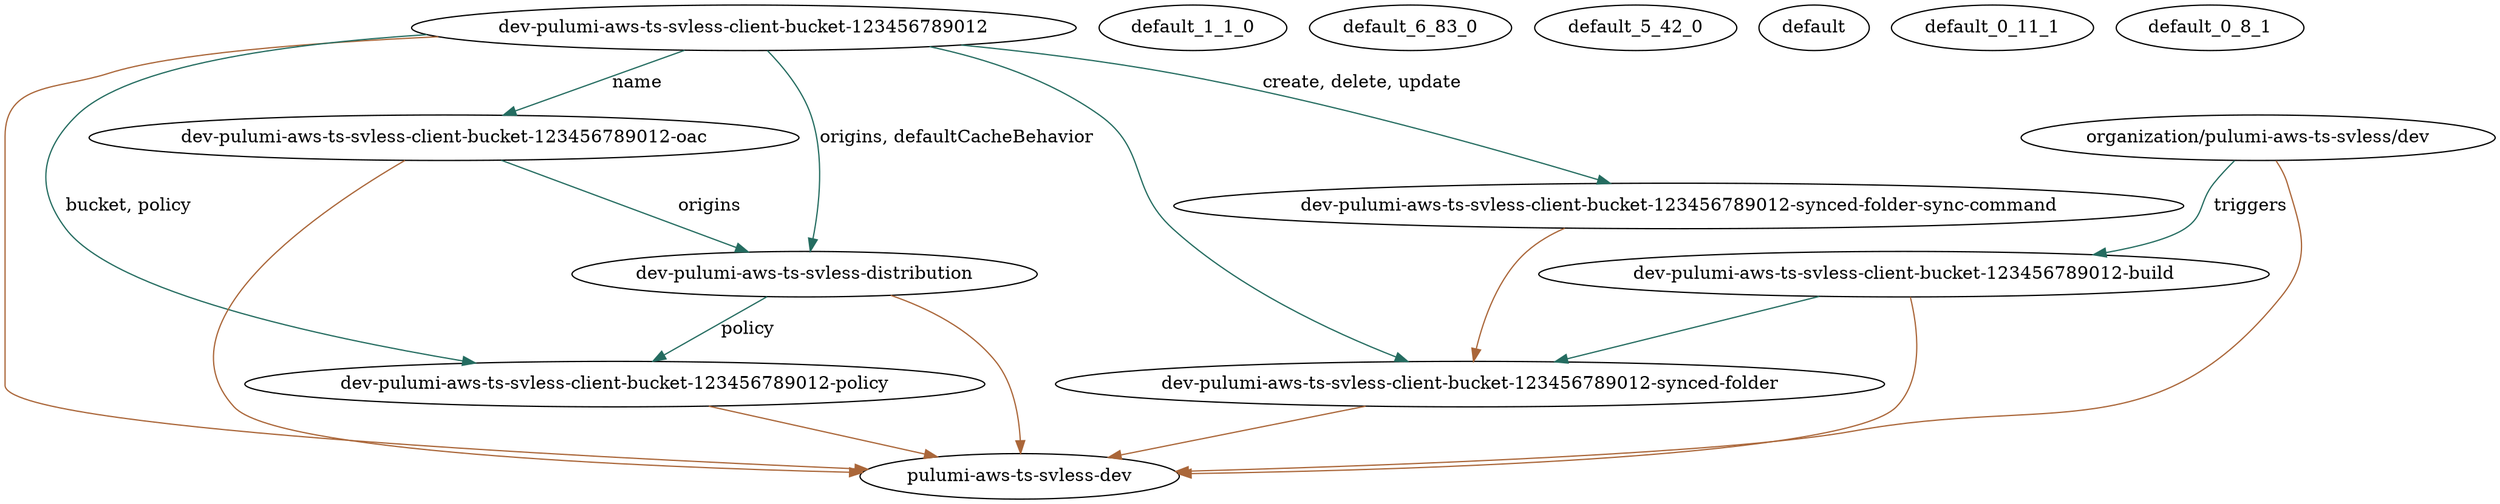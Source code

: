 strict digraph {
    Resource0 [label="pulumi-aws-ts-svless-dev"];
    Resource1 [label="default_1_1_0"];
    Resource2 [label="default_6_83_0"];
    Resource3 [label="dev-pulumi-aws-ts-svless-client-bucket-123456789012"];
    Resource3 -> Resource0 [color = "#AA6639"];
    Resource3 -> Resource4 [color = "#246C60", label = "name"];
    Resource3 -> Resource5 [color = "#246C60", label = "create, delete, update"];
    Resource3 -> Resource6 [color = "#246C60"];
    Resource3 -> Resource7 [color = "#246C60", label = "origins, defaultCacheBehavior"];
    Resource3 -> Resource8 [color = "#246C60", label = "bucket, policy"];
    Resource9 [label="dev-pulumi-aws-ts-svless-client-bucket-123456789012-build"];
    Resource9 -> Resource0 [color = "#AA6639"];
    Resource9 -> Resource6 [color = "#246C60"];
    Resource4 [label="dev-pulumi-aws-ts-svless-client-bucket-123456789012-oac"];
    Resource4 -> Resource0 [color = "#AA6639"];
    Resource4 -> Resource7 [color = "#246C60", label = "origins"];
    Resource10 [label="default_5_42_0"];
    Resource5 [label="dev-pulumi-aws-ts-svless-client-bucket-123456789012-synced-folder-sync-command"];
    Resource5 -> Resource6 [color = "#AA6639"];
    Resource11 [label="organization/pulumi-aws-ts-svless/dev"];
    Resource11 -> Resource9 [color = "#246C60", label = "triggers"];
    Resource11 -> Resource0 [color = "#AA6639"];
    Resource6 [label="dev-pulumi-aws-ts-svless-client-bucket-123456789012-synced-folder"];
    Resource6 -> Resource0 [color = "#AA6639"];
    Resource7 [label="dev-pulumi-aws-ts-svless-distribution"];
    Resource7 -> Resource0 [color = "#AA6639"];
    Resource7 -> Resource8 [color = "#246C60", label = "policy"];
    Resource8 [label="dev-pulumi-aws-ts-svless-client-bucket-123456789012-policy"];
    Resource8 -> Resource0 [color = "#AA6639"];
    Resource12 [label="default"];
    Resource13 [label="default_0_11_1"];
    Resource14 [label="default_0_8_1"];
}
